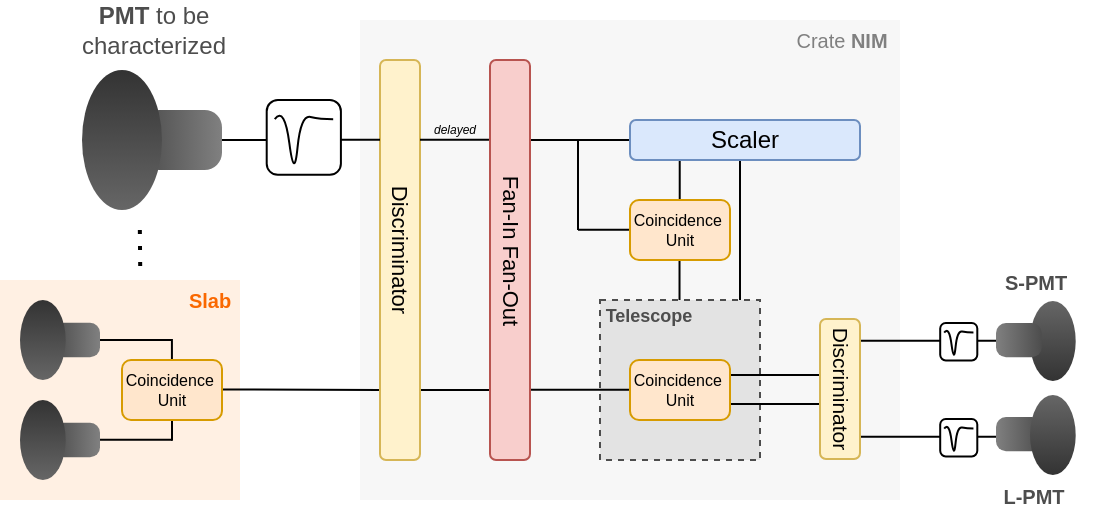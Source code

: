 <mxfile version="17.4.2" type="device"><diagram id="WTFYMAIYm6tCRvuJa0F-" name="Pagina-1"><mxGraphModel dx="498" dy="382" grid="1" gridSize="10" guides="1" tooltips="1" connect="1" arrows="1" fold="1" page="1" pageScale="1" pageWidth="827" pageHeight="1169" math="0" shadow="0"><root><mxCell id="0"/><mxCell id="1" parent="0"/><mxCell id="WL6pXXtnNW-3yiso3gol-26" value="" style="rounded=0;whiteSpace=wrap;html=1;strokeColor=none;fillColor=#F7F7F7;gradientDirection=east;fontColor=#333333;" parent="1" vertex="1"><mxGeometry x="190" y="90" width="270" height="240" as="geometry"/></mxCell><mxCell id="6Y8Qlof8WU37iqfdf3ic-20" value="" style="group" vertex="1" connectable="0" parent="1"><mxGeometry x="479" y="289.5" width="20" height="20" as="geometry"/></mxCell><mxCell id="6Y8Qlof8WU37iqfdf3ic-21" value="" style="endArrow=none;html=1;rounded=0;fontSize=9;fontColor=#FFFFFF;" edge="1" parent="6Y8Qlof8WU37iqfdf3ic-20"><mxGeometry width="50" height="50" relative="1" as="geometry"><mxPoint x="-40" y="8.86" as="sourcePoint"/><mxPoint x="29" y="8.86" as="targetPoint"/></mxGeometry></mxCell><mxCell id="6Y8Qlof8WU37iqfdf3ic-22" value="" style="group;aspect=fixed;" vertex="1" connectable="0" parent="6Y8Qlof8WU37iqfdf3ic-20"><mxGeometry x="-5.58" width="25.23" height="20" as="geometry"/></mxCell><mxCell id="6Y8Qlof8WU37iqfdf3ic-23" value="" style="rounded=1;whiteSpace=wrap;html=1;" vertex="1" parent="6Y8Qlof8WU37iqfdf3ic-22"><mxGeometry x="6.679" width="18.551" height="18.716" as="geometry"/></mxCell><mxCell id="6Y8Qlof8WU37iqfdf3ic-24" value="" style="group" vertex="1" connectable="0" parent="6Y8Qlof8WU37iqfdf3ic-22"><mxGeometry y="1.284" width="22.262" height="18.716" as="geometry"/></mxCell><mxCell id="6Y8Qlof8WU37iqfdf3ic-25" value="" style="endArrow=none;html=1;targetPerimeterSpacing=0;strokeWidth=1;curved=1;fillColor=#e51400;strokeColor=#000000;rounded=0;" edge="1" parent="6Y8Qlof8WU37iqfdf3ic-24"><mxGeometry width="50" height="50" relative="1" as="geometry"><mxPoint x="8.697" y="3.516" as="sourcePoint"/><mxPoint x="23.3" y="3.516" as="targetPoint"/><Array as="points"><mxPoint x="11.131" y="0.213"/><mxPoint x="13.565" y="18.929"/><mxPoint x="15.187" y="2.415"/><mxPoint x="20.055" y="3.516"/></Array></mxGeometry></mxCell><mxCell id="sob1iij9jGoWlAcMSicL-16" value="" style="endArrow=none;html=1;rounded=0;fontSize=11;fontColor=#000000;" parent="1" edge="1"><mxGeometry width="50" height="50" relative="1" as="geometry"><mxPoint x="220" y="275" as="sourcePoint"/><mxPoint x="274" y="275" as="targetPoint"/></mxGeometry></mxCell><mxCell id="WL6pXXtnNW-3yiso3gol-32" value="" style="rounded=0;whiteSpace=wrap;html=1;fontSize=10;strokeColor=none;fillColor=#FFF0E3;gradientDirection=east;" parent="1" vertex="1"><mxGeometry x="10" y="220" width="120" height="110" as="geometry"/></mxCell><mxCell id="WL6pXXtnNW-3yiso3gol-1" value="" style="rounded=1;whiteSpace=wrap;html=1;arcSize=29;strokeColor=none;fillColor=#4D4D4D;gradientColor=#808080;gradientDirection=east;" parent="1" vertex="1"><mxGeometry x="81" y="135" width="40" height="30" as="geometry"/></mxCell><mxCell id="WL6pXXtnNW-3yiso3gol-2" value="" style="ellipse;whiteSpace=wrap;html=1;fillColor=#333333;gradientColor=#666666;strokeColor=none;" parent="1" vertex="1"><mxGeometry x="51" y="115" width="40" height="70" as="geometry"/></mxCell><mxCell id="WL6pXXtnNW-3yiso3gol-3" value="&lt;font&gt;&lt;font color=&quot;#4d4d4d&quot;&gt;&lt;b&gt;PMT &lt;/b&gt;to be characterized&lt;/font&gt;&lt;br&gt;&lt;/font&gt;" style="text;html=1;align=center;verticalAlign=middle;whiteSpace=wrap;rounded=0;fontColor=#000000;" parent="1" vertex="1"><mxGeometry x="57" y="80" width="60" height="30" as="geometry"/></mxCell><mxCell id="WL6pXXtnNW-3yiso3gol-7" value="" style="endArrow=none;dashed=1;html=1;dashPattern=1 3;strokeWidth=2;rounded=0;fontColor=#000000;" parent="1" edge="1"><mxGeometry width="50" height="50" relative="1" as="geometry"><mxPoint x="80.1" y="213" as="sourcePoint"/><mxPoint x="79.9" y="193" as="targetPoint"/></mxGeometry></mxCell><mxCell id="WL6pXXtnNW-3yiso3gol-15" value="" style="endArrow=none;html=1;rounded=0;fontColor=#000000;exitX=1;exitY=0.5;exitDx=0;exitDy=0;" parent="1" source="WL6pXXtnNW-3yiso3gol-1" edge="1"><mxGeometry width="50" height="50" relative="1" as="geometry"><mxPoint x="130" y="149.76" as="sourcePoint"/><mxPoint x="145" y="150" as="targetPoint"/></mxGeometry></mxCell><mxCell id="WL6pXXtnNW-3yiso3gol-17" value="" style="endArrow=none;html=1;rounded=0;fontColor=#000000;" parent="1" edge="1"><mxGeometry width="50" height="50" relative="1" as="geometry"><mxPoint x="121" y="274.76" as="sourcePoint"/><mxPoint x="200" y="275" as="targetPoint"/></mxGeometry></mxCell><mxCell id="WL6pXXtnNW-3yiso3gol-27" value="Crate&lt;b&gt; NIM&lt;/b&gt;" style="text;html=1;strokeColor=none;fillColor=none;align=center;verticalAlign=middle;whiteSpace=wrap;rounded=0;fontColor=#808080;fontSize=10;" parent="1" vertex="1"><mxGeometry x="401" y="90" width="60" height="20" as="geometry"/></mxCell><mxCell id="WL6pXXtnNW-3yiso3gol-31" value="" style="group" parent="1" vertex="1" connectable="0"><mxGeometry x="20" y="230" width="40" height="40" as="geometry"/></mxCell><mxCell id="WL6pXXtnNW-3yiso3gol-4" value="" style="rounded=1;whiteSpace=wrap;html=1;arcSize=29;strokeColor=none;fillColor=#4D4D4D;gradientColor=#808080;gradientDirection=east;" parent="WL6pXXtnNW-3yiso3gol-31" vertex="1"><mxGeometry x="17.143" y="11.429" width="22.857" height="17.143" as="geometry"/></mxCell><mxCell id="WL6pXXtnNW-3yiso3gol-5" value="" style="ellipse;whiteSpace=wrap;html=1;fillColor=#333333;gradientColor=#666666;strokeColor=none;" parent="WL6pXXtnNW-3yiso3gol-31" vertex="1"><mxGeometry width="22.857" height="40" as="geometry"/></mxCell><mxCell id="WL6pXXtnNW-3yiso3gol-33" value="&lt;b&gt;Slab&lt;/b&gt;" style="text;html=1;strokeColor=none;fillColor=none;align=center;verticalAlign=middle;whiteSpace=wrap;rounded=0;fontColor=#FA6800;fontSize=10;" parent="1" vertex="1"><mxGeometry x="100" y="220" width="30" height="20" as="geometry"/></mxCell><mxCell id="WL6pXXtnNW-3yiso3gol-34" value="" style="group" parent="1" vertex="1" connectable="0"><mxGeometry x="20" y="280" width="40" height="40" as="geometry"/></mxCell><mxCell id="WL6pXXtnNW-3yiso3gol-35" value="" style="rounded=1;whiteSpace=wrap;html=1;arcSize=29;strokeColor=none;fillColor=#4D4D4D;gradientColor=#808080;gradientDirection=east;" parent="WL6pXXtnNW-3yiso3gol-34" vertex="1"><mxGeometry x="17.143" y="11.429" width="22.857" height="17.143" as="geometry"/></mxCell><mxCell id="WL6pXXtnNW-3yiso3gol-36" value="" style="ellipse;whiteSpace=wrap;html=1;fillColor=#333333;gradientColor=#666666;strokeColor=none;" parent="WL6pXXtnNW-3yiso3gol-34" vertex="1"><mxGeometry width="22.857" height="40" as="geometry"/></mxCell><mxCell id="WL6pXXtnNW-3yiso3gol-37" value="&lt;font style=&quot;font-size: 8px;&quot;&gt;Coincidence&amp;nbsp;&lt;br style=&quot;font-size: 8px;&quot;&gt;Unit&lt;/font&gt;" style="rounded=1;whiteSpace=wrap;html=1;fontSize=8;strokeColor=#d79b00;fillColor=#ffe6cc;gradientDirection=east;verticalAlign=middle;" parent="1" vertex="1"><mxGeometry x="71" y="260" width="50" height="30" as="geometry"/></mxCell><mxCell id="sob1iij9jGoWlAcMSicL-2" value="" style="endArrow=none;html=1;rounded=0;" parent="1" edge="1"><mxGeometry width="50" height="50" relative="1" as="geometry"><mxPoint x="60" y="299.92" as="sourcePoint"/><mxPoint x="96" y="299.92" as="targetPoint"/></mxGeometry></mxCell><mxCell id="sob1iij9jGoWlAcMSicL-3" value="" style="endArrow=none;html=1;rounded=0;" parent="1" edge="1"><mxGeometry width="50" height="50" relative="1" as="geometry"><mxPoint x="60" y="250" as="sourcePoint"/><mxPoint x="96" y="250" as="targetPoint"/></mxGeometry></mxCell><mxCell id="sob1iij9jGoWlAcMSicL-4" value="" style="endArrow=none;html=1;rounded=0;" parent="1" edge="1"><mxGeometry width="50" height="50" relative="1" as="geometry"><mxPoint x="96" y="300.4" as="sourcePoint"/><mxPoint x="96" y="290.5" as="targetPoint"/></mxGeometry></mxCell><mxCell id="sob1iij9jGoWlAcMSicL-5" value="" style="endArrow=none;html=1;rounded=0;" parent="1" edge="1"><mxGeometry width="50" height="50" relative="1" as="geometry"><mxPoint x="95.96" y="259.5" as="sourcePoint"/><mxPoint x="95.96" y="249.5" as="targetPoint"/></mxGeometry></mxCell><mxCell id="sob1iij9jGoWlAcMSicL-30" value="" style="rounded=0;whiteSpace=wrap;html=1;fontSize=8;fontColor=#333333;fillColor=#E3E3E3;strokeColor=#4D4D4D;dashed=1;" parent="1" vertex="1"><mxGeometry x="310" y="230" width="80" height="80" as="geometry"/></mxCell><mxCell id="WL6pXXtnNW-3yiso3gol-28" value="" style="rounded=1;whiteSpace=wrap;html=1;fontSize=9.5;strokeColor=#d6b656;fillColor=#fff2cc;gradientDirection=east;gradientColor=none;" parent="1" vertex="1"><mxGeometry x="200" y="110" width="20" height="200" as="geometry"/></mxCell><mxCell id="sob1iij9jGoWlAcMSicL-10" value="Discriminator" style="text;html=1;strokeColor=none;fillColor=none;align=center;verticalAlign=middle;whiteSpace=wrap;rounded=0;fontSize=11;fontColor=#000000;rotation=90;" parent="1" vertex="1"><mxGeometry x="180" y="190" width="60" height="30" as="geometry"/></mxCell><mxCell id="sob1iij9jGoWlAcMSicL-12" value="" style="endArrow=none;html=1;rounded=0;fontSize=11;fontColor=#000000;" parent="1" edge="1"><mxGeometry width="50" height="50" relative="1" as="geometry"><mxPoint x="175" y="149.92" as="sourcePoint"/><mxPoint x="200" y="149.92" as="targetPoint"/></mxGeometry></mxCell><mxCell id="sob1iij9jGoWlAcMSicL-15" value="" style="endArrow=none;html=1;rounded=0;fontSize=11;fontColor=#000000;" parent="1" edge="1"><mxGeometry width="50" height="50" relative="1" as="geometry"><mxPoint x="220" y="149.86" as="sourcePoint"/><mxPoint x="256" y="149.86" as="targetPoint"/></mxGeometry></mxCell><mxCell id="sob1iij9jGoWlAcMSicL-18" value="&lt;font style=&quot;font-size: 6px;&quot;&gt;&lt;i style=&quot;font-size: 6px;&quot;&gt;delayed&lt;/i&gt;&lt;/font&gt;" style="text;html=1;strokeColor=none;fillColor=none;align=center;verticalAlign=middle;whiteSpace=wrap;rounded=0;fontSize=6;fontColor=#000000;" parent="1" vertex="1"><mxGeometry x="225" y="142" width="25" height="5" as="geometry"/></mxCell><mxCell id="sob1iij9jGoWlAcMSicL-24" value="" style="group;rotation=-180;" parent="1" vertex="1" connectable="0"><mxGeometry x="498" y="267.5" width="50" height="50" as="geometry"/></mxCell><mxCell id="sob1iij9jGoWlAcMSicL-25" value="" style="rounded=1;whiteSpace=wrap;html=1;arcSize=29;strokeColor=none;fillColor=#4D4D4D;gradientColor=#808080;gradientDirection=east;rotation=-180;" parent="sob1iij9jGoWlAcMSicL-24" vertex="1"><mxGeometry x="10" y="21" width="22.857" height="17.143" as="geometry"/></mxCell><mxCell id="sob1iij9jGoWlAcMSicL-26" value="" style="ellipse;whiteSpace=wrap;html=1;fillColor=#333333;gradientColor=#666666;strokeColor=none;rotation=-180;" parent="sob1iij9jGoWlAcMSicL-24" vertex="1"><mxGeometry x="27" y="10" width="22.857" height="40" as="geometry"/></mxCell><mxCell id="sob1iij9jGoWlAcMSicL-32" value="&lt;font&gt;&lt;font color=&quot;#4d4d4d&quot;&gt;&lt;b style=&quot;font-size: 9px;&quot;&gt;Telescope&lt;/b&gt;&lt;/font&gt;&lt;br&gt;&lt;/font&gt;" style="text;html=1;align=center;verticalAlign=middle;whiteSpace=wrap;rounded=0;fontColor=#000000;" parent="1" vertex="1"><mxGeometry x="312" y="232" width="45" height="10" as="geometry"/></mxCell><mxCell id="sob1iij9jGoWlAcMSicL-35" value="" style="group;rotation=-180;" parent="1" vertex="1" connectable="0"><mxGeometry x="498" y="220.5" width="60" height="50" as="geometry"/></mxCell><mxCell id="sob1iij9jGoWlAcMSicL-37" value="" style="ellipse;whiteSpace=wrap;html=1;fillColor=#333333;gradientColor=#666666;strokeColor=none;rotation=-180;" parent="sob1iij9jGoWlAcMSicL-35" vertex="1"><mxGeometry x="27" y="10" width="22.857" height="40" as="geometry"/></mxCell><mxCell id="sob1iij9jGoWlAcMSicL-36" value="" style="rounded=1;whiteSpace=wrap;html=1;arcSize=29;strokeColor=none;fillColor=#4D4D4D;gradientColor=#808080;gradientDirection=east;rotation=-180;" parent="sob1iij9jGoWlAcMSicL-35" vertex="1"><mxGeometry x="10" y="21" width="22.857" height="17.143" as="geometry"/></mxCell><mxCell id="sob1iij9jGoWlAcMSicL-40" value="" style="group" parent="1" vertex="1" connectable="0"><mxGeometry x="479" y="241.5" width="20" height="20" as="geometry"/></mxCell><mxCell id="sob1iij9jGoWlAcMSicL-46" value="" style="endArrow=none;html=1;rounded=0;fontSize=9;fontColor=#FFFFFF;" parent="sob1iij9jGoWlAcMSicL-40" edge="1"><mxGeometry width="50" height="50" relative="1" as="geometry"><mxPoint x="-40" y="8.86" as="sourcePoint"/><mxPoint x="29" y="8.86" as="targetPoint"/></mxGeometry></mxCell><mxCell id="6Y8Qlof8WU37iqfdf3ic-16" value="" style="group;aspect=fixed;" vertex="1" connectable="0" parent="sob1iij9jGoWlAcMSicL-40"><mxGeometry x="-5.58" width="25.23" height="20" as="geometry"/></mxCell><mxCell id="6Y8Qlof8WU37iqfdf3ic-17" value="" style="rounded=1;whiteSpace=wrap;html=1;" vertex="1" parent="6Y8Qlof8WU37iqfdf3ic-16"><mxGeometry x="6.679" width="18.551" height="18.716" as="geometry"/></mxCell><mxCell id="6Y8Qlof8WU37iqfdf3ic-18" value="" style="group" vertex="1" connectable="0" parent="6Y8Qlof8WU37iqfdf3ic-16"><mxGeometry y="1.284" width="22.262" height="18.716" as="geometry"/></mxCell><mxCell id="6Y8Qlof8WU37iqfdf3ic-19" value="" style="endArrow=none;html=1;targetPerimeterSpacing=0;strokeWidth=1;curved=1;fillColor=#e51400;strokeColor=#000000;rounded=0;" edge="1" parent="6Y8Qlof8WU37iqfdf3ic-18"><mxGeometry width="50" height="50" relative="1" as="geometry"><mxPoint x="8.697" y="3.516" as="sourcePoint"/><mxPoint x="23.3" y="3.516" as="targetPoint"/><Array as="points"><mxPoint x="11.131" y="0.213"/><mxPoint x="13.565" y="18.929"/><mxPoint x="15.187" y="2.415"/><mxPoint x="20.055" y="3.516"/></Array></mxGeometry></mxCell><mxCell id="sob1iij9jGoWlAcMSicL-48" value="" style="endArrow=none;html=1;rounded=0;fontSize=9;fontColor=#FFFFFF;" parent="1" edge="1"><mxGeometry width="50" height="50" relative="1" as="geometry"><mxPoint x="375" y="267.5" as="sourcePoint"/><mxPoint x="420" y="267.5" as="targetPoint"/></mxGeometry></mxCell><mxCell id="sob1iij9jGoWlAcMSicL-49" value="" style="endArrow=none;html=1;rounded=0;fontSize=9;fontColor=#FFFFFF;" parent="1" edge="1"><mxGeometry width="50" height="50" relative="1" as="geometry"><mxPoint x="375" y="282" as="sourcePoint"/><mxPoint x="420" y="282" as="targetPoint"/></mxGeometry></mxCell><mxCell id="sob1iij9jGoWlAcMSicL-38" value="" style="rounded=1;whiteSpace=wrap;html=1;fontSize=9.5;strokeColor=#d6b656;fillColor=#fff2cc;gradientDirection=east;gradientColor=none;" parent="1" vertex="1"><mxGeometry x="420" y="239.5" width="20" height="70" as="geometry"/></mxCell><mxCell id="sob1iij9jGoWlAcMSicL-50" value="" style="endArrow=none;html=1;rounded=0;fontSize=9;fontColor=#FFFFFF;" parent="1" edge="1"><mxGeometry width="50" height="50" relative="1" as="geometry"><mxPoint x="275" y="274.9" as="sourcePoint"/><mxPoint x="325" y="274.9" as="targetPoint"/></mxGeometry></mxCell><mxCell id="sob1iij9jGoWlAcMSicL-34" value="&lt;font style=&quot;font-size: 8px;&quot;&gt;Coincidence&amp;nbsp;&lt;br style=&quot;font-size: 8px;&quot;&gt;Unit&lt;/font&gt;" style="rounded=1;whiteSpace=wrap;html=1;fontSize=8;strokeColor=#d79b00;fillColor=#ffe6cc;gradientDirection=east;verticalAlign=middle;" parent="1" vertex="1"><mxGeometry x="325" y="260" width="50" height="30" as="geometry"/></mxCell><mxCell id="sob1iij9jGoWlAcMSicL-51" value="Discriminator" style="text;html=1;strokeColor=none;fillColor=none;align=center;verticalAlign=middle;whiteSpace=wrap;rounded=0;fontSize=10.5;fontColor=#000000;rotation=90;" parent="1" vertex="1"><mxGeometry x="401" y="265.25" width="60" height="18.5" as="geometry"/></mxCell><mxCell id="sob1iij9jGoWlAcMSicL-53" value="" style="endArrow=none;html=1;rounded=0;fontSize=10.5;fontColor=#FFFFFF;entryX=0;entryY=0.5;entryDx=0;entryDy=0;" parent="1" target="sob1iij9jGoWlAcMSicL-52" edge="1"><mxGeometry width="50" height="50" relative="1" as="geometry"><mxPoint x="275" y="149.94" as="sourcePoint"/><mxPoint x="299" y="149.94" as="targetPoint"/></mxGeometry></mxCell><mxCell id="sob1iij9jGoWlAcMSicL-56" value="" style="endArrow=none;html=1;rounded=0;fontSize=10.5;fontColor=#FFFFFF;" parent="1" edge="1"><mxGeometry width="50" height="50" relative="1" as="geometry"><mxPoint x="299" y="195" as="sourcePoint"/><mxPoint x="299" y="149.5" as="targetPoint"/></mxGeometry></mxCell><mxCell id="sob1iij9jGoWlAcMSicL-57" value="" style="endArrow=none;html=1;rounded=0;fontSize=10.5;fontColor=#FFFFFF;" parent="1" edge="1"><mxGeometry width="50" height="50" relative="1" as="geometry"><mxPoint x="299" y="194.92" as="sourcePoint"/><mxPoint x="325" y="194.92" as="targetPoint"/></mxGeometry></mxCell><mxCell id="sob1iij9jGoWlAcMSicL-13" value="" style="rounded=1;whiteSpace=wrap;html=1;fontSize=9.5;strokeColor=#b85450;fillColor=#f8cecc;gradientDirection=east;" parent="1" vertex="1"><mxGeometry x="255" y="110" width="20" height="200" as="geometry"/></mxCell><mxCell id="sob1iij9jGoWlAcMSicL-60" value="" style="endArrow=none;html=1;rounded=0;fontSize=10.5;fontColor=#FFFFFF;" parent="1" edge="1"><mxGeometry width="50" height="50" relative="1" as="geometry"><mxPoint x="349.76" y="230" as="sourcePoint"/><mxPoint x="349.76" y="210" as="targetPoint"/></mxGeometry></mxCell><mxCell id="sob1iij9jGoWlAcMSicL-14" value="Fan-In Fan-Out" style="text;html=1;strokeColor=none;fillColor=none;align=center;verticalAlign=middle;whiteSpace=wrap;rounded=0;fontSize=11;fontColor=#000000;rotation=90;" parent="1" vertex="1"><mxGeometry x="221" y="190.5" width="90" height="30" as="geometry"/></mxCell><mxCell id="sob1iij9jGoWlAcMSicL-61" value="" style="endArrow=none;html=1;rounded=0;fontSize=10.5;fontColor=#FFFFFF;" parent="1" edge="1"><mxGeometry width="50" height="50" relative="1" as="geometry"><mxPoint x="349.86" y="180" as="sourcePoint"/><mxPoint x="349.86" y="160" as="targetPoint"/></mxGeometry></mxCell><mxCell id="sob1iij9jGoWlAcMSicL-54" value="&lt;font style=&quot;font-size: 8px;&quot;&gt;Coincidence&amp;nbsp;&lt;br style=&quot;font-size: 8px;&quot;&gt;Unit&lt;/font&gt;" style="rounded=1;whiteSpace=wrap;html=1;fontSize=8;strokeColor=#d79b00;fillColor=#ffe6cc;gradientDirection=east;verticalAlign=middle;" parent="1" vertex="1"><mxGeometry x="325" y="180" width="50" height="30" as="geometry"/></mxCell><mxCell id="sob1iij9jGoWlAcMSicL-62" value="" style="endArrow=none;html=1;rounded=0;fontSize=10.5;fontColor=#FFFFFF;" parent="1" edge="1"><mxGeometry width="50" height="50" relative="1" as="geometry"><mxPoint x="380.0" y="230" as="sourcePoint"/><mxPoint x="380.0" y="159" as="targetPoint"/></mxGeometry></mxCell><mxCell id="sob1iij9jGoWlAcMSicL-52" value="&lt;font style=&quot;font-size: 12px;&quot;&gt;Scaler&lt;/font&gt;" style="rounded=1;whiteSpace=wrap;html=1;fontSize=10.5;fillColor=#dae8fc;strokeColor=#6c8ebf;" parent="1" vertex="1"><mxGeometry x="325" y="140" width="115" height="20" as="geometry"/></mxCell><mxCell id="sob1iij9jGoWlAcMSicL-64" value="&lt;font style=&quot;font-size: 10px;&quot;&gt;&lt;font color=&quot;#4d4d4d&quot; style=&quot;font-size: 10px;&quot;&gt;&lt;b style=&quot;font-size: 10px;&quot;&gt;L-PMT&lt;/b&gt;&lt;/font&gt;&lt;br style=&quot;font-size: 10px;&quot;&gt;&lt;/font&gt;" style="text;html=1;align=center;verticalAlign=middle;whiteSpace=wrap;rounded=0;fontColor=#000000;fontSize=10;" parent="1" vertex="1"><mxGeometry x="497" y="319" width="60" height="17.5" as="geometry"/></mxCell><mxCell id="sob1iij9jGoWlAcMSicL-63" value="&lt;font style=&quot;font-size: 10px;&quot;&gt;&lt;font color=&quot;#4d4d4d&quot; style=&quot;font-size: 10px;&quot;&gt;&lt;b style=&quot;font-size: 10px;&quot;&gt;S-PMT&lt;/b&gt;&lt;/font&gt;&lt;br style=&quot;font-size: 10px;&quot;&gt;&lt;/font&gt;" style="text;html=1;align=center;verticalAlign=middle;whiteSpace=wrap;rounded=0;fontColor=#000000;fontSize=10;" parent="1" vertex="1"><mxGeometry x="498" y="211.5" width="60" height="19.5" as="geometry"/></mxCell><mxCell id="6Y8Qlof8WU37iqfdf3ic-6" value="" style="group;aspect=fixed;" vertex="1" connectable="0" parent="1"><mxGeometry x="130" y="130" width="50.45" height="40" as="geometry"/></mxCell><mxCell id="6Y8Qlof8WU37iqfdf3ic-7" value="" style="rounded=1;whiteSpace=wrap;html=1;" vertex="1" parent="6Y8Qlof8WU37iqfdf3ic-6"><mxGeometry x="13.354" width="37.096" height="37.432" as="geometry"/></mxCell><mxCell id="6Y8Qlof8WU37iqfdf3ic-8" value="" style="group" vertex="1" connectable="0" parent="6Y8Qlof8WU37iqfdf3ic-6"><mxGeometry y="2.568" width="44.515" height="37.432" as="geometry"/></mxCell><mxCell id="6Y8Qlof8WU37iqfdf3ic-9" value="" style="endArrow=none;html=1;targetPerimeterSpacing=0;strokeWidth=1;curved=1;fillColor=#e51400;strokeColor=#000000;rounded=0;" edge="1" parent="6Y8Qlof8WU37iqfdf3ic-8"><mxGeometry width="50" height="50" relative="1" as="geometry"><mxPoint x="17.391" y="7.032" as="sourcePoint"/><mxPoint x="46.591" y="7.032" as="targetPoint"/><Array as="points"><mxPoint x="22.257" y="0.427"/><mxPoint x="27.124" y="37.859"/><mxPoint x="30.369" y="4.831"/><mxPoint x="40.102" y="7.032"/></Array></mxGeometry></mxCell></root></mxGraphModel></diagram></mxfile>